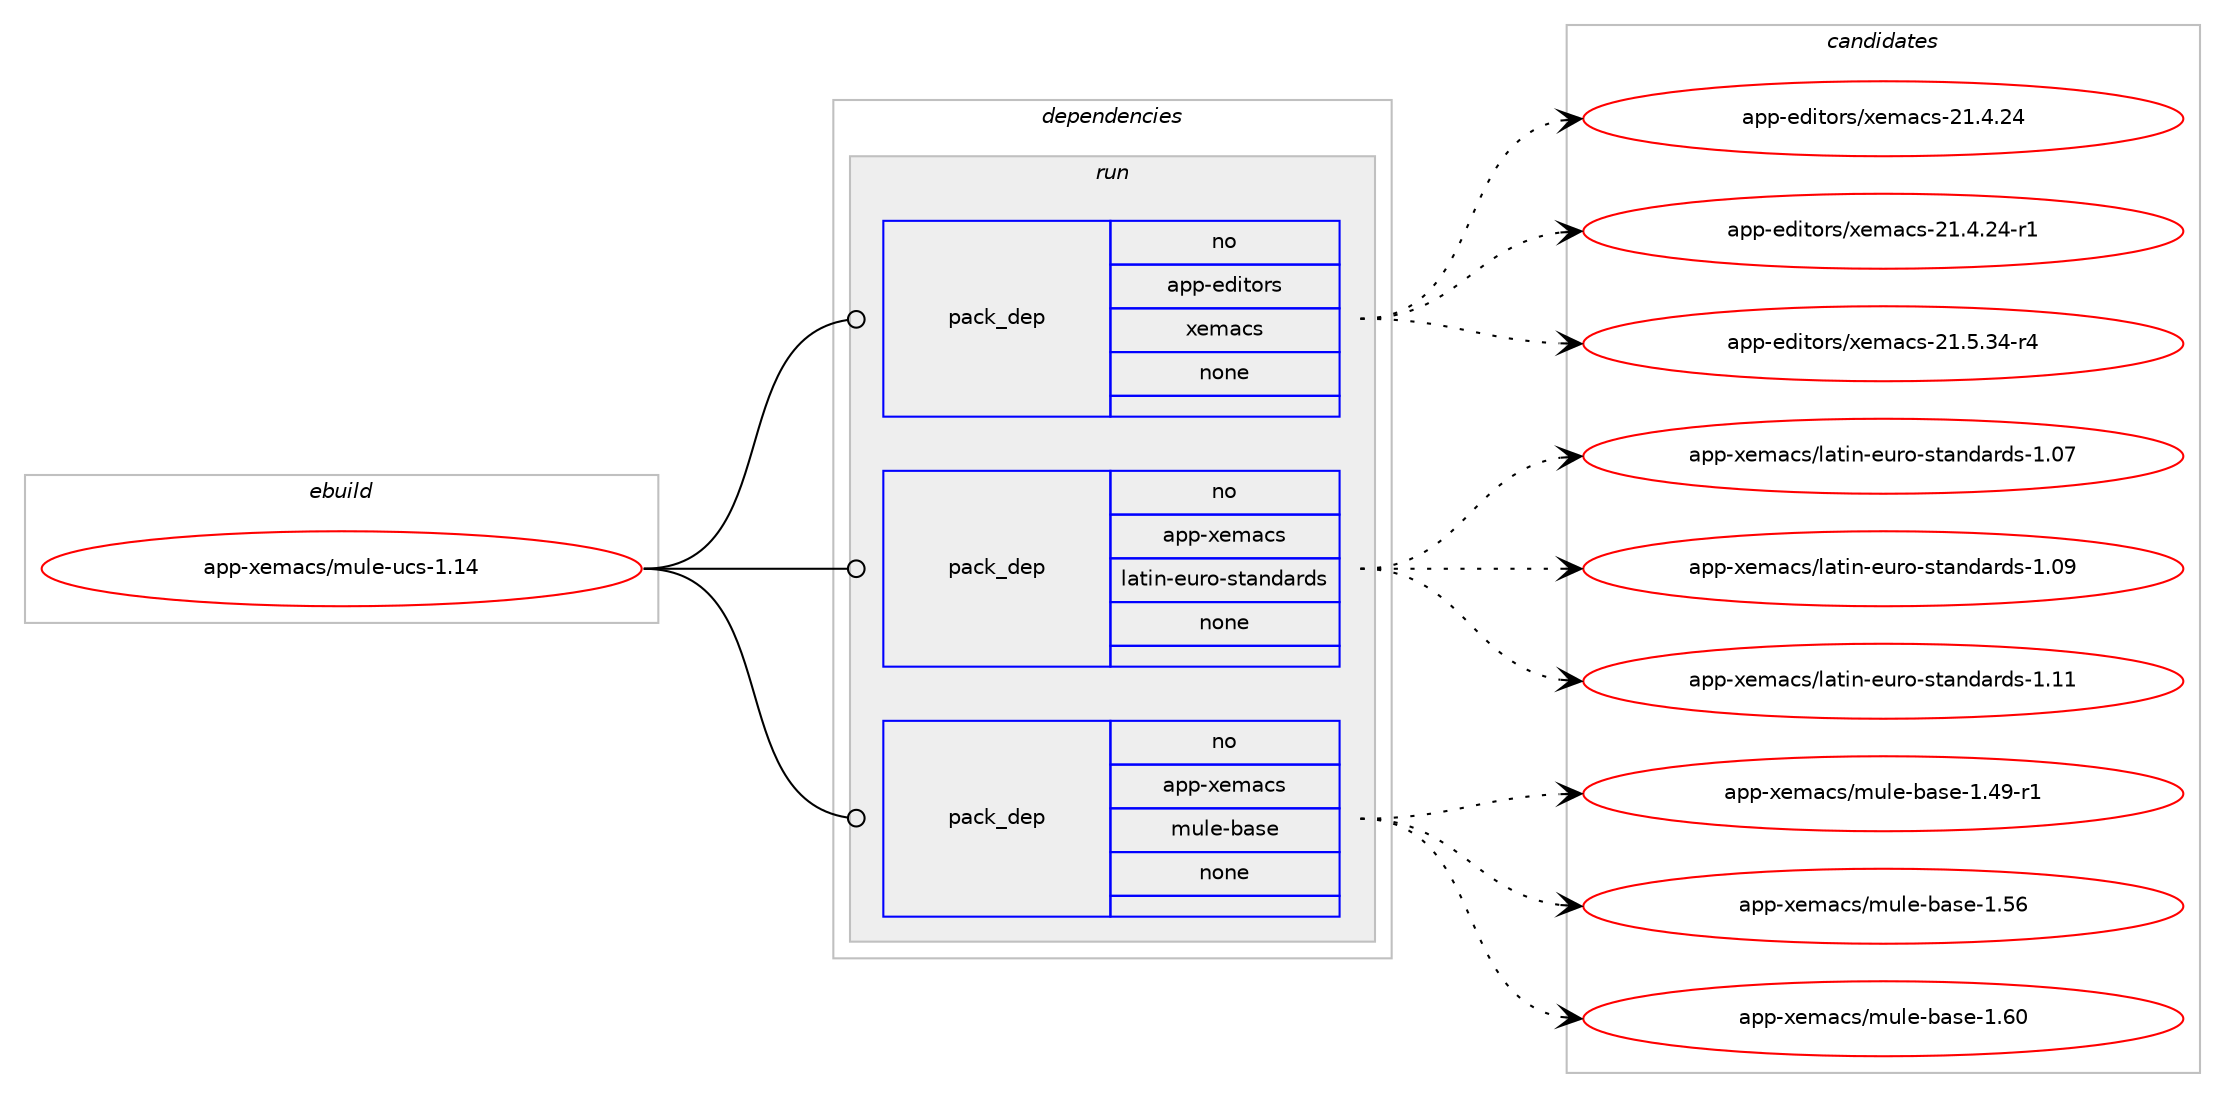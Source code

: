 digraph prolog {

# *************
# Graph options
# *************

newrank=true;
concentrate=true;
compound=true;
graph [rankdir=LR,fontname=Helvetica,fontsize=10,ranksep=1.5];#, ranksep=2.5, nodesep=0.2];
edge  [arrowhead=vee];
node  [fontname=Helvetica,fontsize=10];

# **********
# The ebuild
# **********

subgraph cluster_leftcol {
color=gray;
rank=same;
label=<<i>ebuild</i>>;
id [label="app-xemacs/mule-ucs-1.14", color=red, width=4, href="../app-xemacs/mule-ucs-1.14.svg"];
}

# ****************
# The dependencies
# ****************

subgraph cluster_midcol {
color=gray;
label=<<i>dependencies</i>>;
subgraph cluster_compile {
fillcolor="#eeeeee";
style=filled;
label=<<i>compile</i>>;
}
subgraph cluster_compileandrun {
fillcolor="#eeeeee";
style=filled;
label=<<i>compile and run</i>>;
}
subgraph cluster_run {
fillcolor="#eeeeee";
style=filled;
label=<<i>run</i>>;
subgraph pack938479 {
dependency1315761 [label=<<TABLE BORDER="0" CELLBORDER="1" CELLSPACING="0" CELLPADDING="4" WIDTH="220"><TR><TD ROWSPAN="6" CELLPADDING="30">pack_dep</TD></TR><TR><TD WIDTH="110">no</TD></TR><TR><TD>app-editors</TD></TR><TR><TD>xemacs</TD></TR><TR><TD>none</TD></TR><TR><TD></TD></TR></TABLE>>, shape=none, color=blue];
}
id:e -> dependency1315761:w [weight=20,style="solid",arrowhead="odot"];
subgraph pack938480 {
dependency1315762 [label=<<TABLE BORDER="0" CELLBORDER="1" CELLSPACING="0" CELLPADDING="4" WIDTH="220"><TR><TD ROWSPAN="6" CELLPADDING="30">pack_dep</TD></TR><TR><TD WIDTH="110">no</TD></TR><TR><TD>app-xemacs</TD></TR><TR><TD>latin-euro-standards</TD></TR><TR><TD>none</TD></TR><TR><TD></TD></TR></TABLE>>, shape=none, color=blue];
}
id:e -> dependency1315762:w [weight=20,style="solid",arrowhead="odot"];
subgraph pack938481 {
dependency1315763 [label=<<TABLE BORDER="0" CELLBORDER="1" CELLSPACING="0" CELLPADDING="4" WIDTH="220"><TR><TD ROWSPAN="6" CELLPADDING="30">pack_dep</TD></TR><TR><TD WIDTH="110">no</TD></TR><TR><TD>app-xemacs</TD></TR><TR><TD>mule-base</TD></TR><TR><TD>none</TD></TR><TR><TD></TD></TR></TABLE>>, shape=none, color=blue];
}
id:e -> dependency1315763:w [weight=20,style="solid",arrowhead="odot"];
}
}

# **************
# The candidates
# **************

subgraph cluster_choices {
rank=same;
color=gray;
label=<<i>candidates</i>>;

subgraph choice938479 {
color=black;
nodesep=1;
choice97112112451011001051161111141154712010110997991154550494652465052 [label="app-editors/xemacs-21.4.24", color=red, width=4,href="../app-editors/xemacs-21.4.24.svg"];
choice971121124510110010511611111411547120101109979911545504946524650524511449 [label="app-editors/xemacs-21.4.24-r1", color=red, width=4,href="../app-editors/xemacs-21.4.24-r1.svg"];
choice971121124510110010511611111411547120101109979911545504946534651524511452 [label="app-editors/xemacs-21.5.34-r4", color=red, width=4,href="../app-editors/xemacs-21.5.34-r4.svg"];
dependency1315761:e -> choice97112112451011001051161111141154712010110997991154550494652465052:w [style=dotted,weight="100"];
dependency1315761:e -> choice971121124510110010511611111411547120101109979911545504946524650524511449:w [style=dotted,weight="100"];
dependency1315761:e -> choice971121124510110010511611111411547120101109979911545504946534651524511452:w [style=dotted,weight="100"];
}
subgraph choice938480 {
color=black;
nodesep=1;
choice971121124512010110997991154710897116105110451011171141114511511697110100971141001154549464855 [label="app-xemacs/latin-euro-standards-1.07", color=red, width=4,href="../app-xemacs/latin-euro-standards-1.07.svg"];
choice971121124512010110997991154710897116105110451011171141114511511697110100971141001154549464857 [label="app-xemacs/latin-euro-standards-1.09", color=red, width=4,href="../app-xemacs/latin-euro-standards-1.09.svg"];
choice971121124512010110997991154710897116105110451011171141114511511697110100971141001154549464949 [label="app-xemacs/latin-euro-standards-1.11", color=red, width=4,href="../app-xemacs/latin-euro-standards-1.11.svg"];
dependency1315762:e -> choice971121124512010110997991154710897116105110451011171141114511511697110100971141001154549464855:w [style=dotted,weight="100"];
dependency1315762:e -> choice971121124512010110997991154710897116105110451011171141114511511697110100971141001154549464857:w [style=dotted,weight="100"];
dependency1315762:e -> choice971121124512010110997991154710897116105110451011171141114511511697110100971141001154549464949:w [style=dotted,weight="100"];
}
subgraph choice938481 {
color=black;
nodesep=1;
choice971121124512010110997991154710911710810145989711510145494652574511449 [label="app-xemacs/mule-base-1.49-r1", color=red, width=4,href="../app-xemacs/mule-base-1.49-r1.svg"];
choice97112112451201011099799115471091171081014598971151014549465354 [label="app-xemacs/mule-base-1.56", color=red, width=4,href="../app-xemacs/mule-base-1.56.svg"];
choice97112112451201011099799115471091171081014598971151014549465448 [label="app-xemacs/mule-base-1.60", color=red, width=4,href="../app-xemacs/mule-base-1.60.svg"];
dependency1315763:e -> choice971121124512010110997991154710911710810145989711510145494652574511449:w [style=dotted,weight="100"];
dependency1315763:e -> choice97112112451201011099799115471091171081014598971151014549465354:w [style=dotted,weight="100"];
dependency1315763:e -> choice97112112451201011099799115471091171081014598971151014549465448:w [style=dotted,weight="100"];
}
}

}
